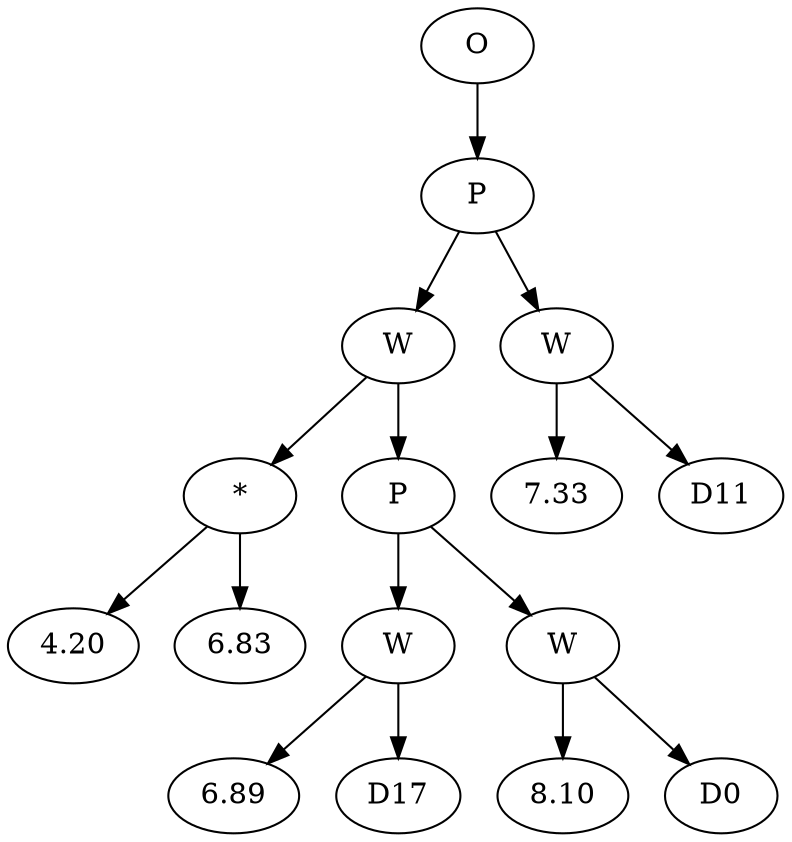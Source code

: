 // Tree
digraph {
	2797834 [label=O]
	2797835 [label=P]
	2797834 -> 2797835
	2797836 [label=W]
	2797835 -> 2797836
	2797837 [label="*"]
	2797836 -> 2797837
	2797838 [label=4.20]
	2797837 -> 2797838
	2797839 [label=6.83]
	2797837 -> 2797839
	2797840 [label=P]
	2797836 -> 2797840
	2797841 [label=W]
	2797840 -> 2797841
	2797842 [label=6.89]
	2797841 -> 2797842
	2797843 [label=D17]
	2797841 -> 2797843
	2797844 [label=W]
	2797840 -> 2797844
	2797845 [label=8.10]
	2797844 -> 2797845
	2797846 [label=D0]
	2797844 -> 2797846
	2797847 [label=W]
	2797835 -> 2797847
	2797848 [label=7.33]
	2797847 -> 2797848
	2797849 [label=D11]
	2797847 -> 2797849
}
